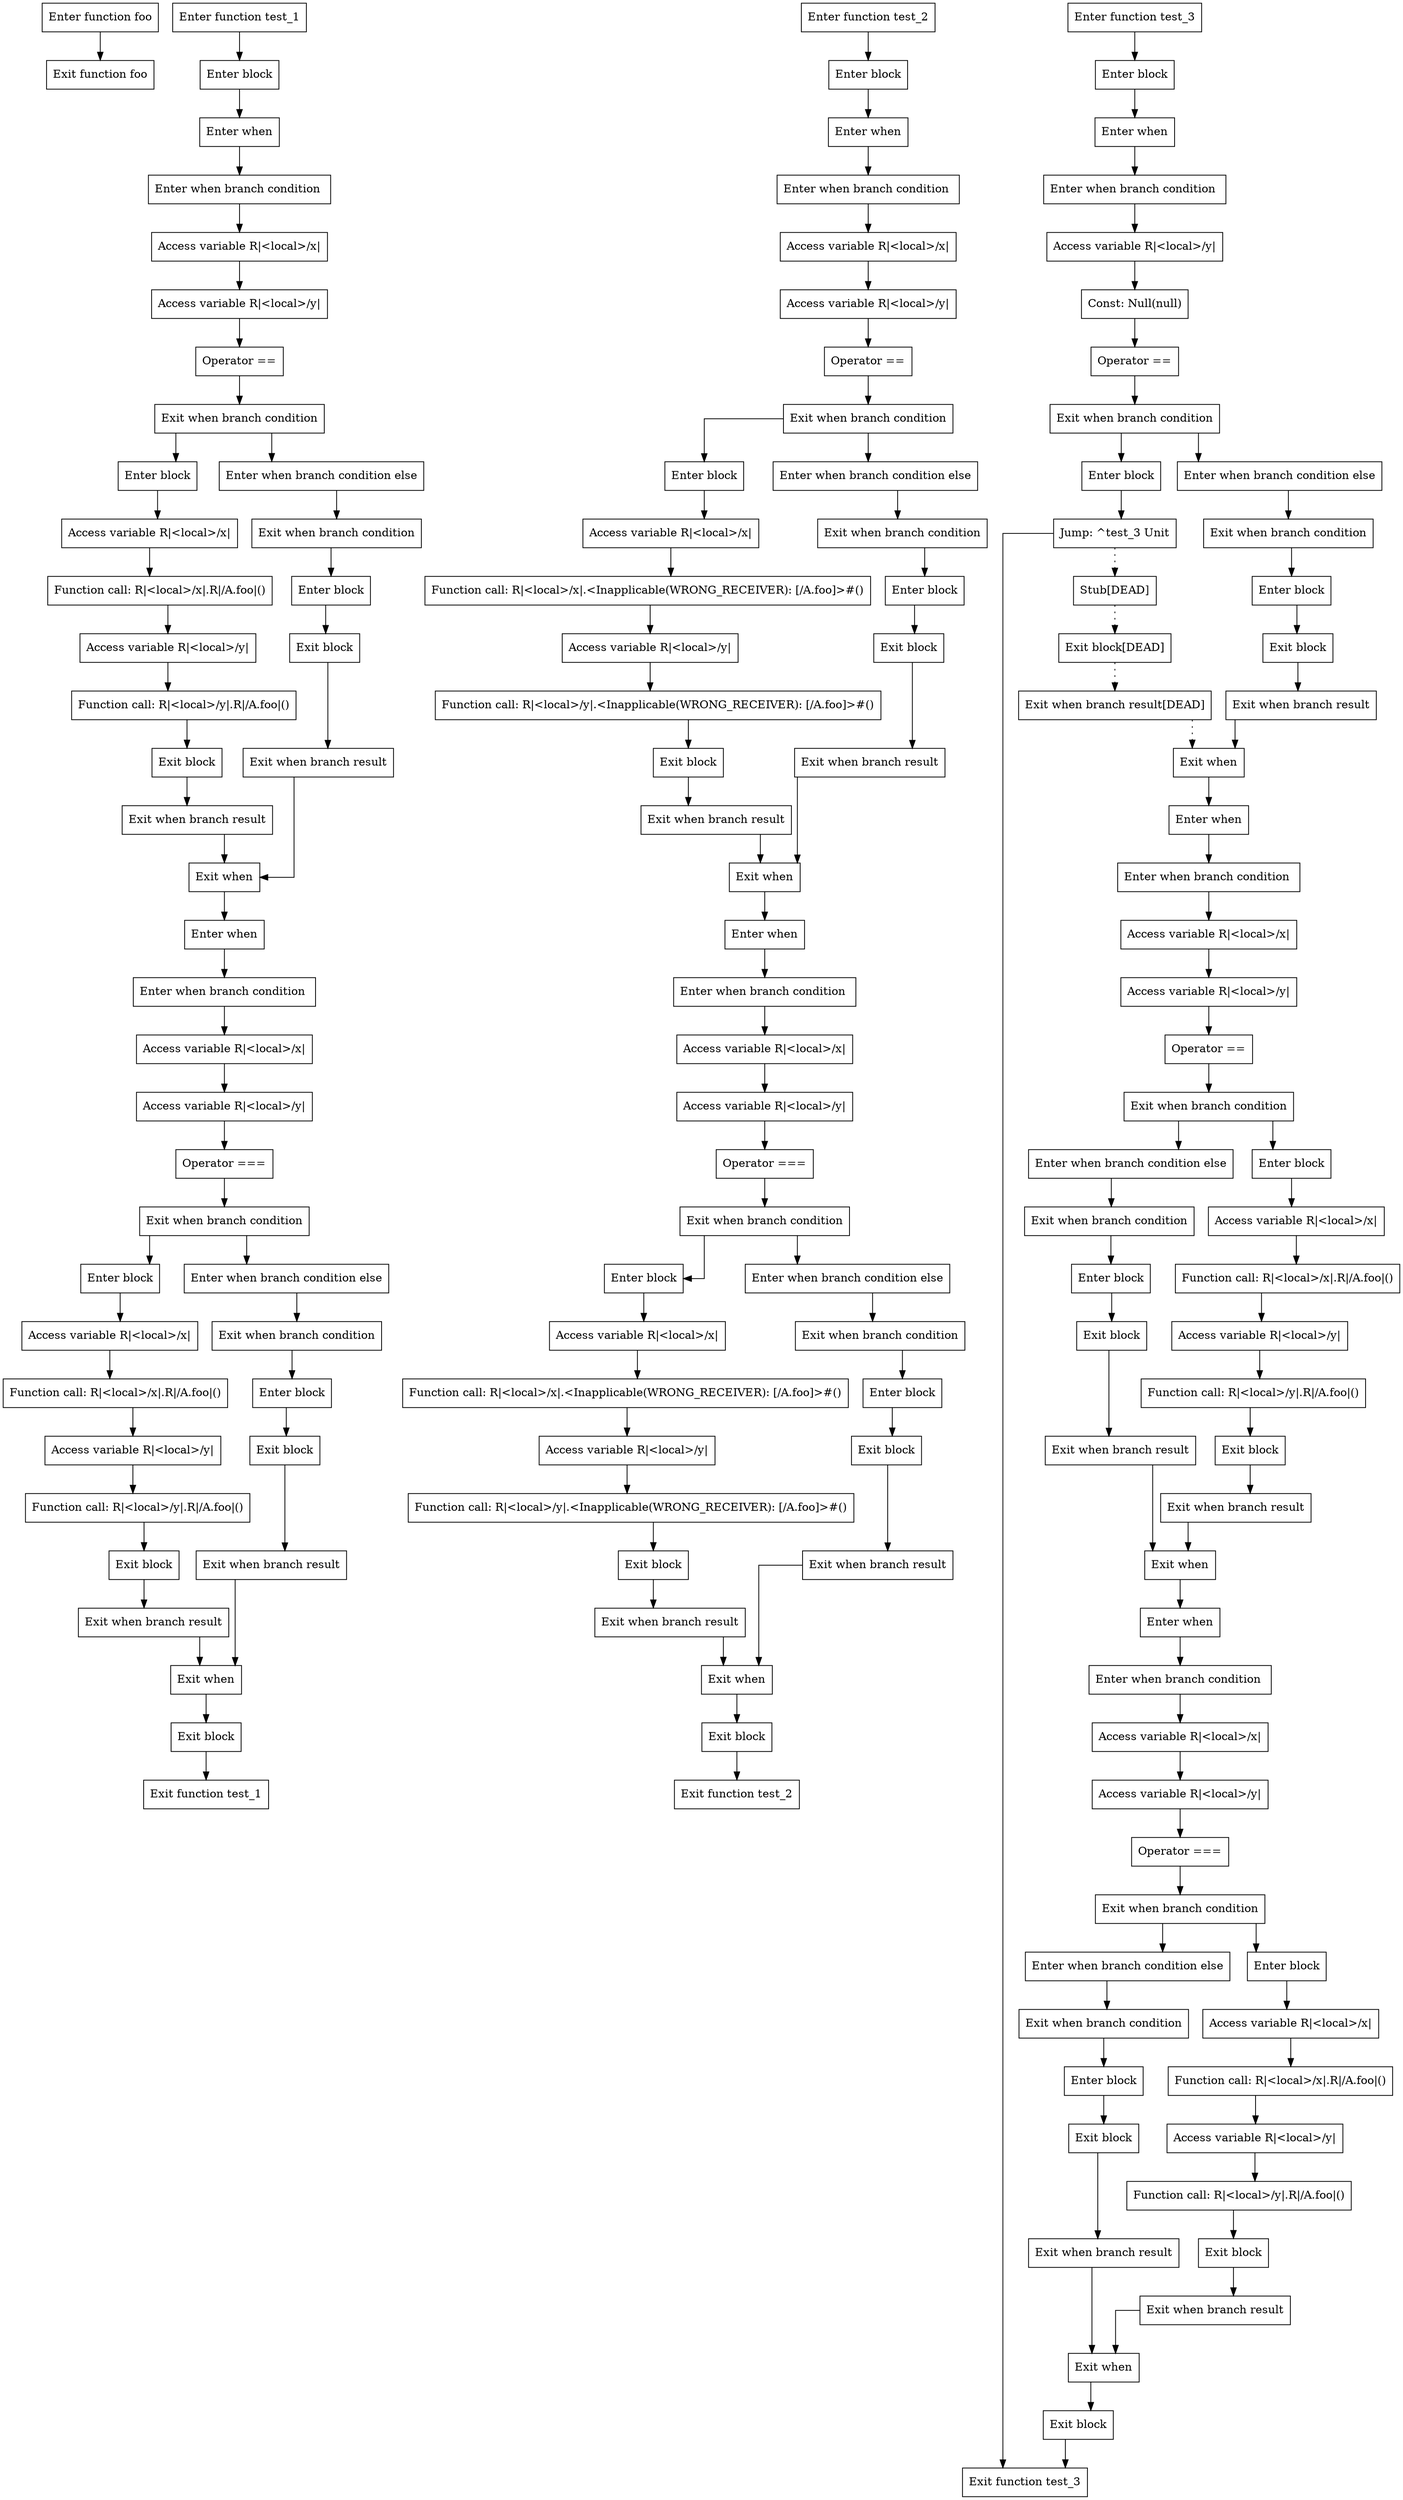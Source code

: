 digraph equalsAndIdentity_kt {
graph [splines=ortho]

subgraph foo {
  0 [shape=box label="Enter function foo"];
  1 [shape=box label="Exit function foo"];

  0 -> {1};
}

subgraph test_1 {
  2 [shape=box label="Enter function test_1"];
  3 [shape=box label="Enter block"];
  4 [shape=box label="Enter when"];
  5 [shape=box label="Enter when branch condition "];
  6 [shape=box label="Access variable R|<local>/x|"];
  7 [shape=box label="Access variable R|<local>/y|"];
  8 [shape=box label="Operator =="];
  9 [shape=box label="Exit when branch condition"];
  10 [shape=box label="Enter block"];
  11 [shape=box label="Access variable R|<local>/x|"];
  12 [shape=box label="Function call: R|<local>/x|.R|/A.foo|()"];
  13 [shape=box label="Access variable R|<local>/y|"];
  14 [shape=box label="Function call: R|<local>/y|.R|/A.foo|()"];
  15 [shape=box label="Exit block"];
  16 [shape=box label="Exit when branch result"];
  17 [shape=box label="Enter when branch condition else"];
  18 [shape=box label="Exit when branch condition"];
  19 [shape=box label="Enter block"];
  20 [shape=box label="Exit block"];
  21 [shape=box label="Exit when branch result"];
  22 [shape=box label="Exit when"];
  23 [shape=box label="Enter when"];
  24 [shape=box label="Enter when branch condition "];
  25 [shape=box label="Access variable R|<local>/x|"];
  26 [shape=box label="Access variable R|<local>/y|"];
  27 [shape=box label="Operator ==="];
  28 [shape=box label="Exit when branch condition"];
  29 [shape=box label="Enter block"];
  30 [shape=box label="Access variable R|<local>/x|"];
  31 [shape=box label="Function call: R|<local>/x|.R|/A.foo|()"];
  32 [shape=box label="Access variable R|<local>/y|"];
  33 [shape=box label="Function call: R|<local>/y|.R|/A.foo|()"];
  34 [shape=box label="Exit block"];
  35 [shape=box label="Exit when branch result"];
  36 [shape=box label="Enter when branch condition else"];
  37 [shape=box label="Exit when branch condition"];
  38 [shape=box label="Enter block"];
  39 [shape=box label="Exit block"];
  40 [shape=box label="Exit when branch result"];
  41 [shape=box label="Exit when"];
  42 [shape=box label="Exit block"];
  43 [shape=box label="Exit function test_1"];

  2 -> {3};
  3 -> {4};
  4 -> {5};
  5 -> {6};
  6 -> {7};
  7 -> {8};
  8 -> {9};
  9 -> {10 17};
  10 -> {11};
  11 -> {12};
  12 -> {13};
  13 -> {14};
  14 -> {15};
  15 -> {16};
  16 -> {22};
  17 -> {18};
  18 -> {19};
  19 -> {20};
  20 -> {21};
  21 -> {22};
  22 -> {23};
  23 -> {24};
  24 -> {25};
  25 -> {26};
  26 -> {27};
  27 -> {28};
  28 -> {29 36};
  29 -> {30};
  30 -> {31};
  31 -> {32};
  32 -> {33};
  33 -> {34};
  34 -> {35};
  35 -> {41};
  36 -> {37};
  37 -> {38};
  38 -> {39};
  39 -> {40};
  40 -> {41};
  41 -> {42};
  42 -> {43};
}

subgraph test_2 {
  44 [shape=box label="Enter function test_2"];
  45 [shape=box label="Enter block"];
  46 [shape=box label="Enter when"];
  47 [shape=box label="Enter when branch condition "];
  48 [shape=box label="Access variable R|<local>/x|"];
  49 [shape=box label="Access variable R|<local>/y|"];
  50 [shape=box label="Operator =="];
  51 [shape=box label="Exit when branch condition"];
  52 [shape=box label="Enter block"];
  53 [shape=box label="Access variable R|<local>/x|"];
  54 [shape=box label="Function call: R|<local>/x|.<Inapplicable(WRONG_RECEIVER): [/A.foo]>#()"];
  55 [shape=box label="Access variable R|<local>/y|"];
  56 [shape=box label="Function call: R|<local>/y|.<Inapplicable(WRONG_RECEIVER): [/A.foo]>#()"];
  57 [shape=box label="Exit block"];
  58 [shape=box label="Exit when branch result"];
  59 [shape=box label="Enter when branch condition else"];
  60 [shape=box label="Exit when branch condition"];
  61 [shape=box label="Enter block"];
  62 [shape=box label="Exit block"];
  63 [shape=box label="Exit when branch result"];
  64 [shape=box label="Exit when"];
  65 [shape=box label="Enter when"];
  66 [shape=box label="Enter when branch condition "];
  67 [shape=box label="Access variable R|<local>/x|"];
  68 [shape=box label="Access variable R|<local>/y|"];
  69 [shape=box label="Operator ==="];
  70 [shape=box label="Exit when branch condition"];
  71 [shape=box label="Enter block"];
  72 [shape=box label="Access variable R|<local>/x|"];
  73 [shape=box label="Function call: R|<local>/x|.<Inapplicable(WRONG_RECEIVER): [/A.foo]>#()"];
  74 [shape=box label="Access variable R|<local>/y|"];
  75 [shape=box label="Function call: R|<local>/y|.<Inapplicable(WRONG_RECEIVER): [/A.foo]>#()"];
  76 [shape=box label="Exit block"];
  77 [shape=box label="Exit when branch result"];
  78 [shape=box label="Enter when branch condition else"];
  79 [shape=box label="Exit when branch condition"];
  80 [shape=box label="Enter block"];
  81 [shape=box label="Exit block"];
  82 [shape=box label="Exit when branch result"];
  83 [shape=box label="Exit when"];
  84 [shape=box label="Exit block"];
  85 [shape=box label="Exit function test_2"];

  44 -> {45};
  45 -> {46};
  46 -> {47};
  47 -> {48};
  48 -> {49};
  49 -> {50};
  50 -> {51};
  51 -> {52 59};
  52 -> {53};
  53 -> {54};
  54 -> {55};
  55 -> {56};
  56 -> {57};
  57 -> {58};
  58 -> {64};
  59 -> {60};
  60 -> {61};
  61 -> {62};
  62 -> {63};
  63 -> {64};
  64 -> {65};
  65 -> {66};
  66 -> {67};
  67 -> {68};
  68 -> {69};
  69 -> {70};
  70 -> {71 78};
  71 -> {72};
  72 -> {73};
  73 -> {74};
  74 -> {75};
  75 -> {76};
  76 -> {77};
  77 -> {83};
  78 -> {79};
  79 -> {80};
  80 -> {81};
  81 -> {82};
  82 -> {83};
  83 -> {84};
  84 -> {85};
}

subgraph test_3 {
  86 [shape=box label="Enter function test_3"];
  87 [shape=box label="Enter block"];
  88 [shape=box label="Enter when"];
  89 [shape=box label="Enter when branch condition "];
  90 [shape=box label="Access variable R|<local>/y|"];
  91 [shape=box label="Const: Null(null)"];
  92 [shape=box label="Operator =="];
  93 [shape=box label="Exit when branch condition"];
  94 [shape=box label="Enter block"];
  95 [shape=box label="Jump: ^test_3 Unit"];
  96 [shape=box label="Stub[DEAD]"];
  97 [shape=box label="Exit block[DEAD]"];
  98 [shape=box label="Exit when branch result[DEAD]"];
  99 [shape=box label="Enter when branch condition else"];
  100 [shape=box label="Exit when branch condition"];
  101 [shape=box label="Enter block"];
  102 [shape=box label="Exit block"];
  103 [shape=box label="Exit when branch result"];
  104 [shape=box label="Exit when"];
  105 [shape=box label="Enter when"];
  106 [shape=box label="Enter when branch condition "];
  107 [shape=box label="Access variable R|<local>/x|"];
  108 [shape=box label="Access variable R|<local>/y|"];
  109 [shape=box label="Operator =="];
  110 [shape=box label="Exit when branch condition"];
  111 [shape=box label="Enter block"];
  112 [shape=box label="Access variable R|<local>/x|"];
  113 [shape=box label="Function call: R|<local>/x|.R|/A.foo|()"];
  114 [shape=box label="Access variable R|<local>/y|"];
  115 [shape=box label="Function call: R|<local>/y|.R|/A.foo|()"];
  116 [shape=box label="Exit block"];
  117 [shape=box label="Exit when branch result"];
  118 [shape=box label="Enter when branch condition else"];
  119 [shape=box label="Exit when branch condition"];
  120 [shape=box label="Enter block"];
  121 [shape=box label="Exit block"];
  122 [shape=box label="Exit when branch result"];
  123 [shape=box label="Exit when"];
  124 [shape=box label="Enter when"];
  125 [shape=box label="Enter when branch condition "];
  126 [shape=box label="Access variable R|<local>/x|"];
  127 [shape=box label="Access variable R|<local>/y|"];
  128 [shape=box label="Operator ==="];
  129 [shape=box label="Exit when branch condition"];
  130 [shape=box label="Enter block"];
  131 [shape=box label="Access variable R|<local>/x|"];
  132 [shape=box label="Function call: R|<local>/x|.R|/A.foo|()"];
  133 [shape=box label="Access variable R|<local>/y|"];
  134 [shape=box label="Function call: R|<local>/y|.R|/A.foo|()"];
  135 [shape=box label="Exit block"];
  136 [shape=box label="Exit when branch result"];
  137 [shape=box label="Enter when branch condition else"];
  138 [shape=box label="Exit when branch condition"];
  139 [shape=box label="Enter block"];
  140 [shape=box label="Exit block"];
  141 [shape=box label="Exit when branch result"];
  142 [shape=box label="Exit when"];
  143 [shape=box label="Exit block"];
  144 [shape=box label="Exit function test_3"];

  86 -> {87};
  87 -> {88};
  88 -> {89};
  89 -> {90};
  90 -> {91};
  91 -> {92};
  92 -> {93};
  93 -> {94 99};
  94 -> {95};
  95 -> {144};
  95 -> {96} [style=dotted];
  96 -> {97} [style=dotted];
  97 -> {98} [style=dotted];
  98 -> {104} [style=dotted];
  99 -> {100};
  100 -> {101};
  101 -> {102};
  102 -> {103};
  103 -> {104};
  104 -> {105};
  105 -> {106};
  106 -> {107};
  107 -> {108};
  108 -> {109};
  109 -> {110};
  110 -> {111 118};
  111 -> {112};
  112 -> {113};
  113 -> {114};
  114 -> {115};
  115 -> {116};
  116 -> {117};
  117 -> {123};
  118 -> {119};
  119 -> {120};
  120 -> {121};
  121 -> {122};
  122 -> {123};
  123 -> {124};
  124 -> {125};
  125 -> {126};
  126 -> {127};
  127 -> {128};
  128 -> {129};
  129 -> {130 137};
  130 -> {131};
  131 -> {132};
  132 -> {133};
  133 -> {134};
  134 -> {135};
  135 -> {136};
  136 -> {142};
  137 -> {138};
  138 -> {139};
  139 -> {140};
  140 -> {141};
  141 -> {142};
  142 -> {143};
  143 -> {144};
}

}
